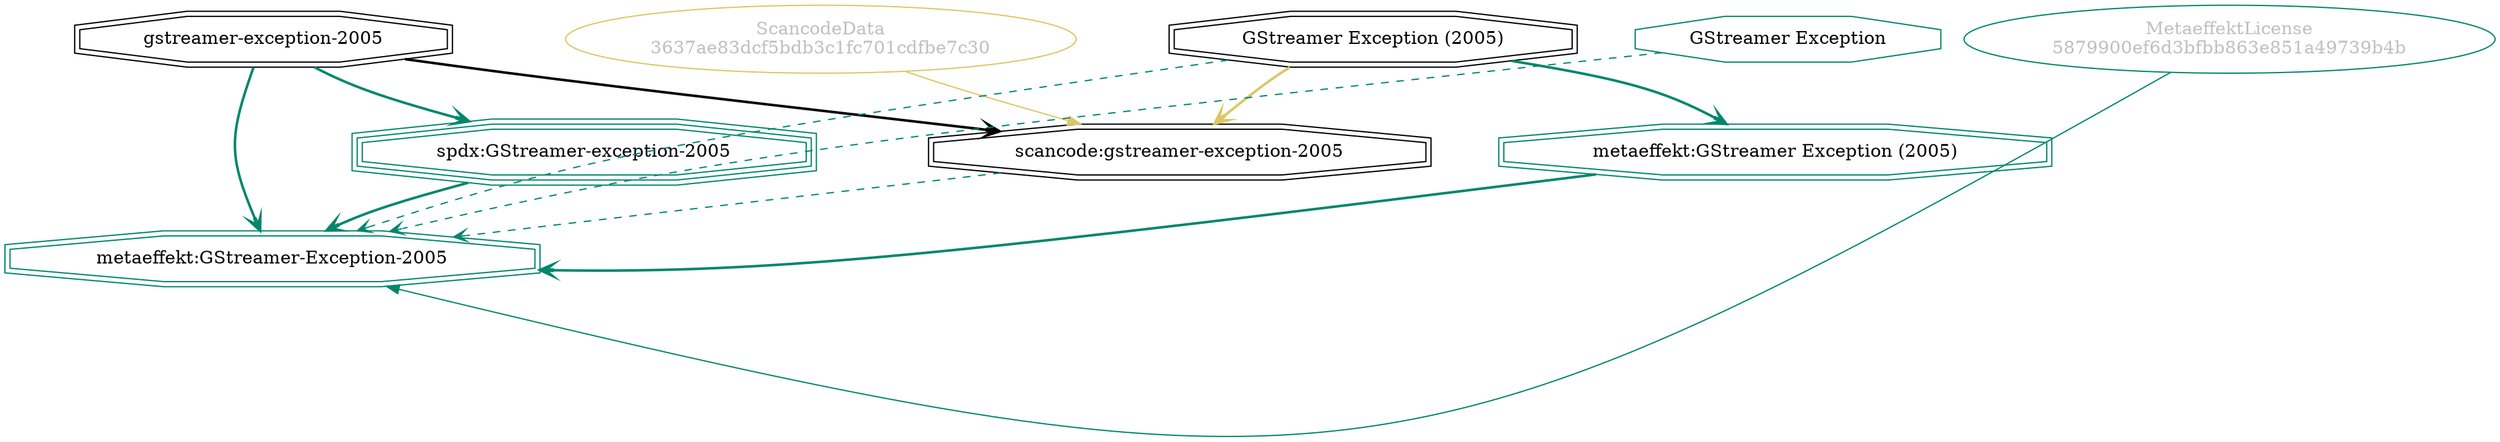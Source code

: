 strict digraph {
    node [shape=box];
    graph [splines=curved];
    16776 [label="ScancodeData\n3637ae83dcf5bdb3c1fc701cdfbe7c30"
          ,fontcolor=gray
          ,color="#dac767"
          ,fillcolor="beige;1"
          ,shape=ellipse];
    16777 [label="scancode:gstreamer-exception-2005"
          ,shape=doubleoctagon];
    16778 [label="gstreamer-exception-2005"
          ,shape=doubleoctagon];
    16779 [label="GStreamer Exception (2005)"
          ,shape=doubleoctagon];
    42180 [label="GStreamer Exception"
          ,color="#00876c"
          ,shape=octagon];
    42185 [label="MetaeffektLicense\n5879900ef6d3bfbb863e851a49739b4b"
          ,fontcolor=gray
          ,color="#00876c"
          ,fillcolor="beige;1"
          ,shape=ellipse];
    42186 [label="metaeffekt:GStreamer-Exception-2005"
          ,color="#00876c"
          ,shape=doubleoctagon];
    42187 [label="metaeffekt:GStreamer Exception (2005)"
          ,color="#00876c"
          ,shape=doubleoctagon];
    42188 [label="spdx:GStreamer-exception-2005"
          ,color="#00876c"
          ,shape=tripleoctagon];
    16776 -> 16777 [weight=0.5
                   ,color="#dac767"];
    16777 -> 42186 [style=dashed
                   ,arrowhead=vee
                   ,weight=0.5
                   ,color="#00876c"];
    16778 -> 16777 [style=bold
                   ,arrowhead=vee
                   ,weight=0.7];
    16778 -> 42186 [style=bold
                   ,arrowhead=vee
                   ,weight=0.7
                   ,color="#00876c"];
    16778 -> 42186 [style=bold
                   ,arrowhead=vee
                   ,weight=0.7
                   ,color="#00876c"];
    16778 -> 42188 [style=bold
                   ,arrowhead=vee
                   ,weight=0.7
                   ,color="#00876c"];
    16779 -> 16777 [style=bold
                   ,arrowhead=vee
                   ,weight=0.7
                   ,color="#dac767"];
    16779 -> 42186 [style=dashed
                   ,arrowhead=vee
                   ,weight=0.5
                   ,color="#00876c"];
    16779 -> 42187 [style=bold
                   ,arrowhead=vee
                   ,weight=0.7
                   ,color="#00876c"];
    42180 -> 42186 [style=dashed
                   ,arrowhead=vee
                   ,weight=0.5
                   ,color="#00876c"];
    42185 -> 42186 [weight=0.5
                   ,color="#00876c"];
    42187 -> 42186 [style=bold
                   ,arrowhead=vee
                   ,weight=0.7
                   ,color="#00876c"];
    42188 -> 42186 [style=bold
                   ,arrowhead=vee
                   ,weight=0.7
                   ,color="#00876c"];
}
